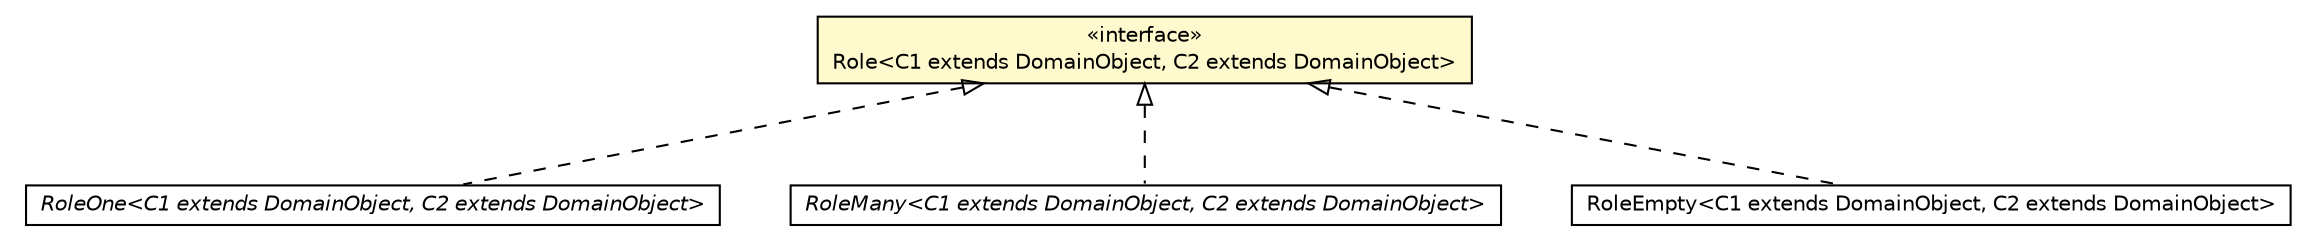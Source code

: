 #!/usr/local/bin/dot
#
# Class diagram 
# Generated by UMLGraph version 5.1 (http://www.umlgraph.org/)
#

digraph G {
	edge [fontname="Helvetica",fontsize=10,labelfontname="Helvetica",labelfontsize=10];
	node [fontname="Helvetica",fontsize=10,shape=plaintext];
	nodesep=0.25;
	ranksep=0.5;
	// pt.ist.fenixframework.dml.runtime.RoleOne<C1 extends pt.ist.fenixframework.DomainObject, C2 extends pt.ist.fenixframework.DomainObject>
	c50407 [label=<<table title="pt.ist.fenixframework.dml.runtime.RoleOne" border="0" cellborder="1" cellspacing="0" cellpadding="2" port="p" href="./RoleOne.html">
		<tr><td><table border="0" cellspacing="0" cellpadding="1">
<tr><td align="center" balign="center"><font face="Helvetica-Oblique"> RoleOne&lt;C1 extends DomainObject, C2 extends DomainObject&gt; </font></td></tr>
		</table></td></tr>
		</table>>, fontname="Helvetica", fontcolor="black", fontsize=10.0];
	// pt.ist.fenixframework.dml.runtime.RoleMany<C1 extends pt.ist.fenixframework.DomainObject, C2 extends pt.ist.fenixframework.DomainObject>
	c50408 [label=<<table title="pt.ist.fenixframework.dml.runtime.RoleMany" border="0" cellborder="1" cellspacing="0" cellpadding="2" port="p" href="./RoleMany.html">
		<tr><td><table border="0" cellspacing="0" cellpadding="1">
<tr><td align="center" balign="center"><font face="Helvetica-Oblique"> RoleMany&lt;C1 extends DomainObject, C2 extends DomainObject&gt; </font></td></tr>
		</table></td></tr>
		</table>>, fontname="Helvetica", fontcolor="black", fontsize=10.0];
	// pt.ist.fenixframework.dml.runtime.RoleEmpty<C1 extends pt.ist.fenixframework.DomainObject, C2 extends pt.ist.fenixframework.DomainObject>
	c50409 [label=<<table title="pt.ist.fenixframework.dml.runtime.RoleEmpty" border="0" cellborder="1" cellspacing="0" cellpadding="2" port="p" href="./RoleEmpty.html">
		<tr><td><table border="0" cellspacing="0" cellpadding="1">
<tr><td align="center" balign="center"> RoleEmpty&lt;C1 extends DomainObject, C2 extends DomainObject&gt; </td></tr>
		</table></td></tr>
		</table>>, fontname="Helvetica", fontcolor="black", fontsize=10.0];
	// pt.ist.fenixframework.dml.runtime.Role<C1 extends pt.ist.fenixframework.DomainObject, C2 extends pt.ist.fenixframework.DomainObject>
	c50410 [label=<<table title="pt.ist.fenixframework.dml.runtime.Role" border="0" cellborder="1" cellspacing="0" cellpadding="2" port="p" bgcolor="lemonChiffon" href="./Role.html">
		<tr><td><table border="0" cellspacing="0" cellpadding="1">
<tr><td align="center" balign="center"> &#171;interface&#187; </td></tr>
<tr><td align="center" balign="center"> Role&lt;C1 extends DomainObject, C2 extends DomainObject&gt; </td></tr>
		</table></td></tr>
		</table>>, fontname="Helvetica", fontcolor="black", fontsize=10.0];
	//pt.ist.fenixframework.dml.runtime.RoleOne<C1 extends pt.ist.fenixframework.DomainObject, C2 extends pt.ist.fenixframework.DomainObject> implements pt.ist.fenixframework.dml.runtime.Role<C1 extends pt.ist.fenixframework.DomainObject, C2 extends pt.ist.fenixframework.DomainObject>
	c50410:p -> c50407:p [dir=back,arrowtail=empty,style=dashed];
	//pt.ist.fenixframework.dml.runtime.RoleMany<C1 extends pt.ist.fenixframework.DomainObject, C2 extends pt.ist.fenixframework.DomainObject> implements pt.ist.fenixframework.dml.runtime.Role<C1 extends pt.ist.fenixframework.DomainObject, C2 extends pt.ist.fenixframework.DomainObject>
	c50410:p -> c50408:p [dir=back,arrowtail=empty,style=dashed];
	//pt.ist.fenixframework.dml.runtime.RoleEmpty<C1 extends pt.ist.fenixframework.DomainObject, C2 extends pt.ist.fenixframework.DomainObject> implements pt.ist.fenixframework.dml.runtime.Role<C1 extends pt.ist.fenixframework.DomainObject, C2 extends pt.ist.fenixframework.DomainObject>
	c50410:p -> c50409:p [dir=back,arrowtail=empty,style=dashed];
}

